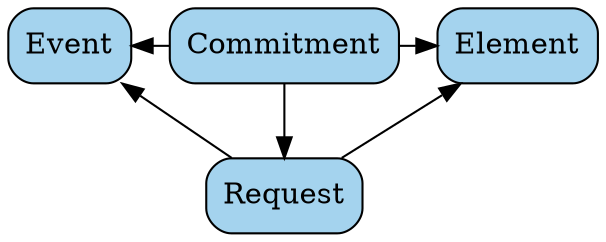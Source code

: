 digraph models {
  rankdir=TB;
  node [shape=box, style="filled,rounded", fillcolor=lightskyblue2];

  {rank=same; Element; Commitment; Event;}
  Request -> Event;
  Request -> Element;
  Event -> Commitment [dir="back"];
  Commitment -> Element;
  Commitment -> Request;
}
